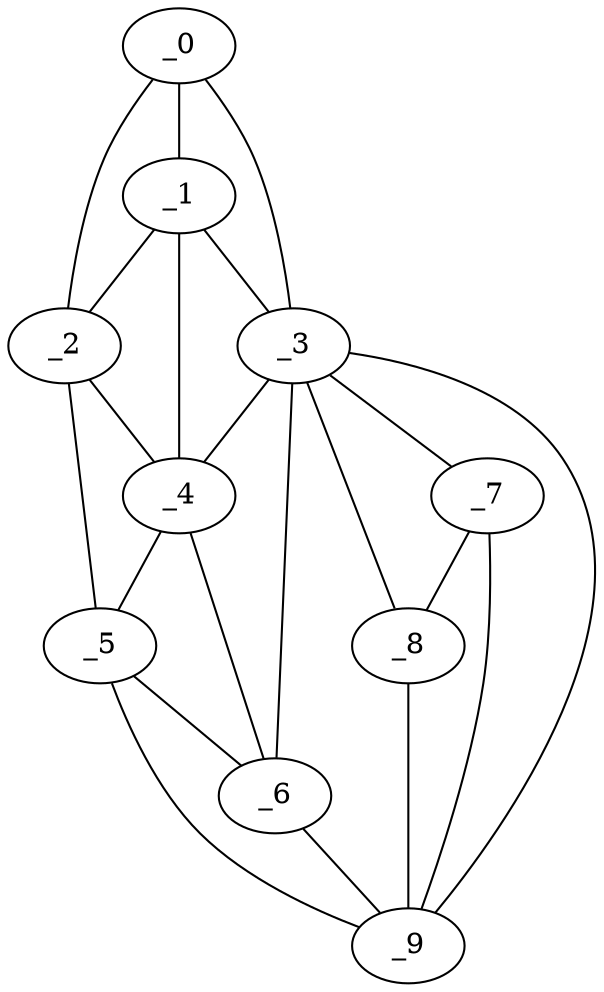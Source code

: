 graph "obj28__285.gxl" {
	_0	 [x=37,
		y=30];
	_1	 [x=47,
		y=29];
	_0 -- _1	 [valence=2];
	_2	 [x=49,
		y=23];
	_0 -- _2	 [valence=1];
	_3	 [x=65,
		y=64];
	_0 -- _3	 [valence=1];
	_1 -- _2	 [valence=2];
	_1 -- _3	 [valence=2];
	_4	 [x=75,
		y=30];
	_1 -- _4	 [valence=2];
	_2 -- _4	 [valence=2];
	_5	 [x=81,
		y=24];
	_2 -- _5	 [valence=1];
	_3 -- _4	 [valence=2];
	_6	 [x=82,
		y=33];
	_3 -- _6	 [valence=2];
	_7	 [x=115,
		y=96];
	_3 -- _7	 [valence=2];
	_8	 [x=115,
		y=103];
	_3 -- _8	 [valence=1];
	_9	 [x=126,
		y=85];
	_3 -- _9	 [valence=2];
	_4 -- _5	 [valence=1];
	_4 -- _6	 [valence=2];
	_5 -- _6	 [valence=2];
	_5 -- _9	 [valence=1];
	_6 -- _9	 [valence=2];
	_7 -- _8	 [valence=1];
	_7 -- _9	 [valence=2];
	_8 -- _9	 [valence=1];
}

